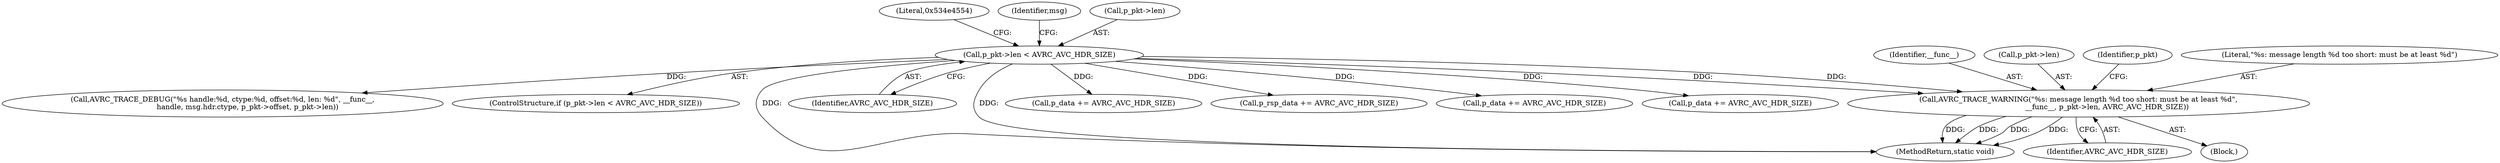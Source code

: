 digraph "0_Android_830cb39cb2a0f1bf6704d264e2a5c5029c175dd7@pointer" {
"1000289" [label="(Call,AVRC_TRACE_WARNING(\"%s: message length %d too short: must be at least %d\",\n                         __func__, p_pkt->len, AVRC_AVC_HDR_SIZE))"];
"1000280" [label="(Call,p_pkt->len < AVRC_AVC_HDR_SIZE)"];
"1000289" [label="(Call,AVRC_TRACE_WARNING(\"%s: message length %d too short: must be at least %d\",\n                         __func__, p_pkt->len, AVRC_AVC_HDR_SIZE))"];
"1000291" [label="(Identifier,__func__)"];
"1000285" [label="(Block,)"];
"1000292" [label="(Call,p_pkt->len)"];
"1000280" [label="(Call,p_pkt->len < AVRC_AVC_HDR_SIZE)"];
"1000297" [label="(Identifier,p_pkt)"];
"1000405" [label="(Call,p_rsp_data += AVRC_AVC_HDR_SIZE)"];
"1000695" [label="(Call,p_data += AVRC_AVC_HDR_SIZE)"];
"1000287" [label="(Literal,0x534e4554)"];
"1000838" [label="(Call,p_data += AVRC_AVC_HDR_SIZE)"];
"1000302" [label="(Identifier,msg)"];
"1000284" [label="(Identifier,AVRC_AVC_HDR_SIZE)"];
"1000310" [label="(Call,AVRC_TRACE_DEBUG(\"%s handle:%d, ctype:%d, offset:%d, len: %d\", __func__,\n                      handle, msg.hdr.ctype, p_pkt->offset, p_pkt->len))"];
"1000279" [label="(ControlStructure,if (p_pkt->len < AVRC_AVC_HDR_SIZE))"];
"1000290" [label="(Literal,\"%s: message length %d too short: must be at least %d\")"];
"1000281" [label="(Call,p_pkt->len)"];
"1001057" [label="(MethodReturn,static void)"];
"1000295" [label="(Identifier,AVRC_AVC_HDR_SIZE)"];
"1000598" [label="(Call,p_data += AVRC_AVC_HDR_SIZE)"];
"1000289" -> "1000285"  [label="AST: "];
"1000289" -> "1000295"  [label="CFG: "];
"1000290" -> "1000289"  [label="AST: "];
"1000291" -> "1000289"  [label="AST: "];
"1000292" -> "1000289"  [label="AST: "];
"1000295" -> "1000289"  [label="AST: "];
"1000297" -> "1000289"  [label="CFG: "];
"1000289" -> "1001057"  [label="DDG: "];
"1000289" -> "1001057"  [label="DDG: "];
"1000289" -> "1001057"  [label="DDG: "];
"1000289" -> "1001057"  [label="DDG: "];
"1000280" -> "1000289"  [label="DDG: "];
"1000280" -> "1000289"  [label="DDG: "];
"1000280" -> "1000279"  [label="AST: "];
"1000280" -> "1000284"  [label="CFG: "];
"1000281" -> "1000280"  [label="AST: "];
"1000284" -> "1000280"  [label="AST: "];
"1000287" -> "1000280"  [label="CFG: "];
"1000302" -> "1000280"  [label="CFG: "];
"1000280" -> "1001057"  [label="DDG: "];
"1000280" -> "1001057"  [label="DDG: "];
"1000280" -> "1000310"  [label="DDG: "];
"1000280" -> "1000405"  [label="DDG: "];
"1000280" -> "1000598"  [label="DDG: "];
"1000280" -> "1000695"  [label="DDG: "];
"1000280" -> "1000838"  [label="DDG: "];
}
